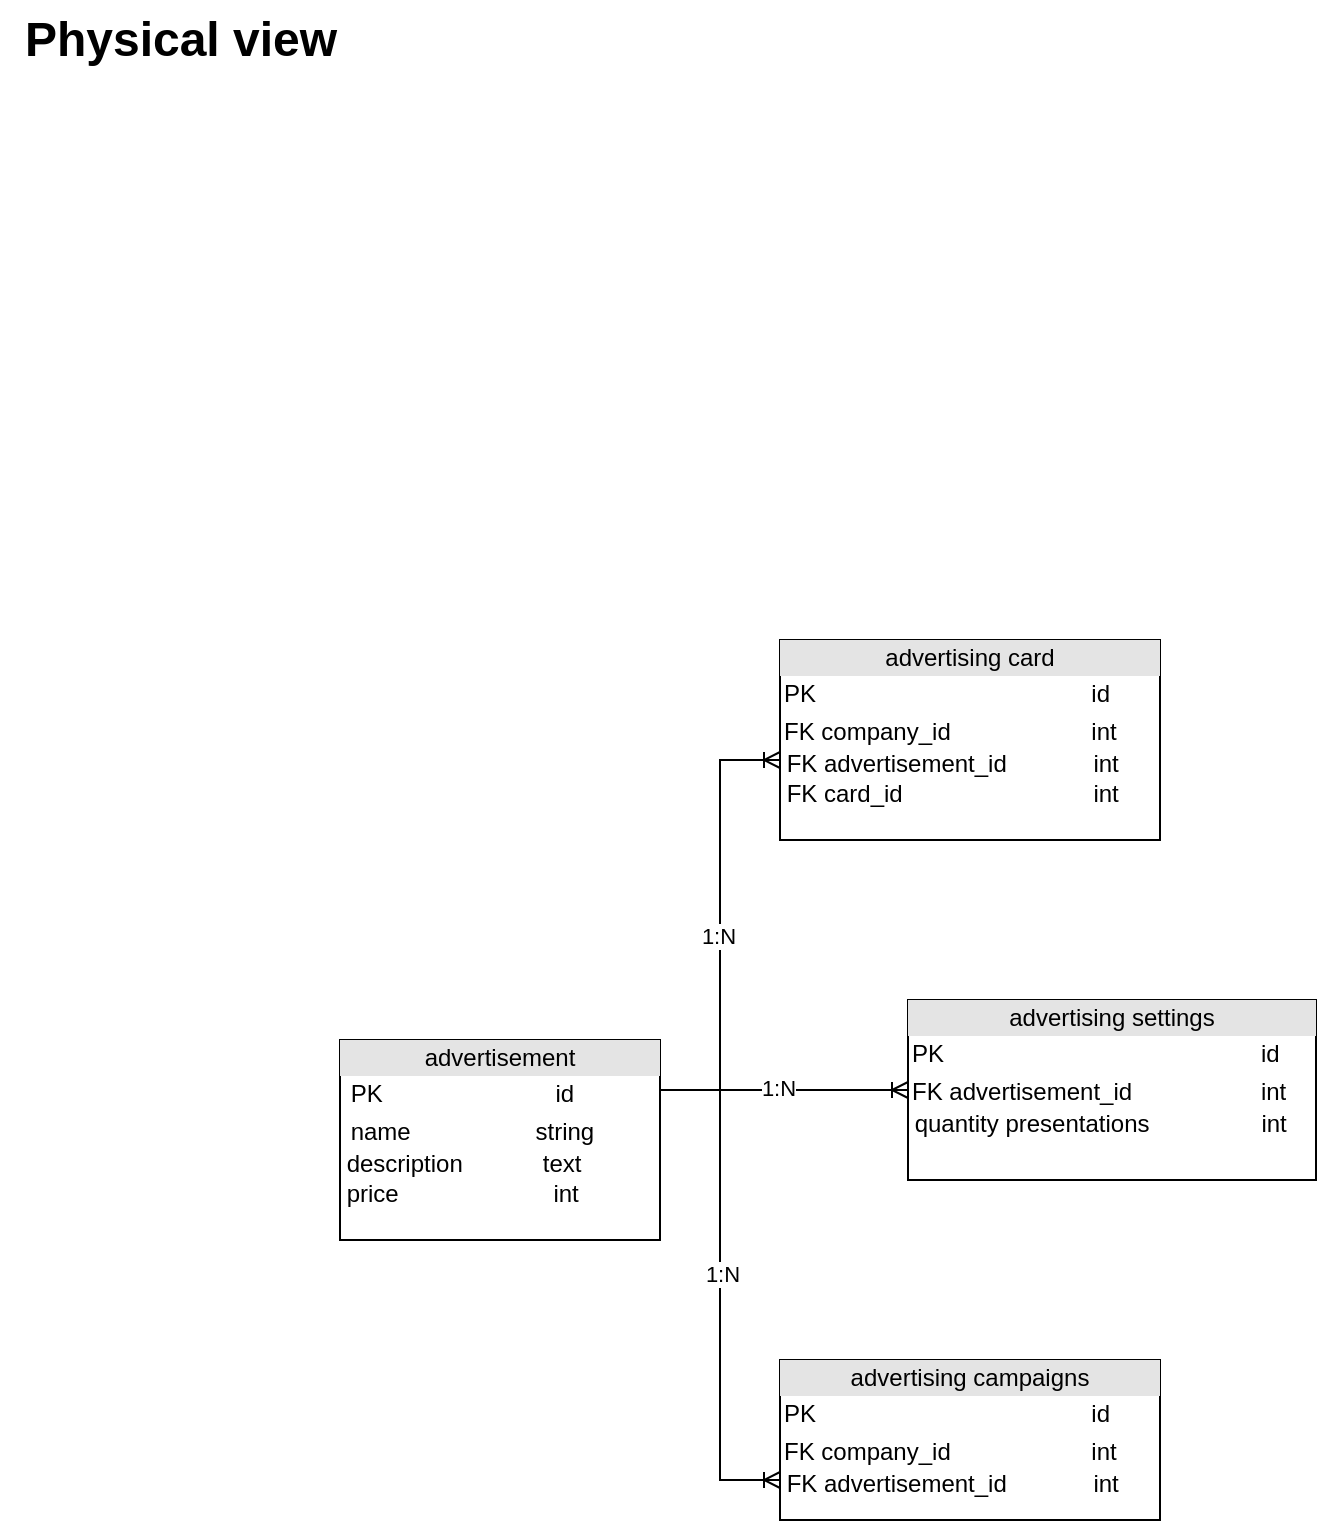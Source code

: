 <mxfile version="19.0.3" type="device"><diagram id="vmQNZ6RYPaZjpmQ6O0JP" name="Page-1"><mxGraphModel dx="2249" dy="794" grid="1" gridSize="10" guides="1" tooltips="1" connect="1" arrows="1" fold="1" page="1" pageScale="1" pageWidth="827" pageHeight="1169" math="0" shadow="0"><root><mxCell id="0"/><mxCell id="1" parent="0"/><mxCell id="Rqa3SZO4kEf78CbFJnX--1" value="&lt;div style=&quot;text-align: center; box-sizing: border-box; width: 100%; background: rgb(228, 228, 228); padding: 2px;&quot;&gt;advertisement&lt;/div&gt;&lt;table style=&quot;width:100%;font-size:1em;&quot; cellpadding=&quot;2&quot; cellspacing=&quot;0&quot;&gt;&lt;tbody&gt;&lt;tr&gt;&lt;td&gt;&amp;nbsp;PK&lt;/td&gt;&lt;td&gt;&lt;span style=&quot;&quot;&gt;&#9;&lt;/span&gt;&lt;span style=&quot;&quot;&gt;&#9;&lt;/span&gt;&amp;nbsp; &amp;nbsp; &amp;nbsp; &amp;nbsp; &amp;nbsp;&lt;span style=&quot;white-space: pre;&quot;&gt;&#9;&lt;/span&gt;id&lt;/td&gt;&lt;/tr&gt;&lt;tr&gt;&lt;td&gt;&amp;nbsp;name&lt;/td&gt;&lt;td&gt;&amp;nbsp; &lt;span style=&quot;&quot;&gt;&#9;&lt;/span&gt;&lt;span style=&quot;&quot;&gt;&#9;&lt;/span&gt;&amp;nbsp; &amp;nbsp; &amp;nbsp; &amp;nbsp; &amp;nbsp; &amp;nbsp;string&lt;/td&gt;&lt;/tr&gt;&lt;/tbody&gt;&lt;/table&gt;&lt;span style=&quot;&quot;&gt;&amp;nbsp;description&amp;nbsp; &amp;nbsp; &amp;nbsp; &amp;nbsp; &lt;span style=&quot;&quot;&gt;&#9;&amp;nbsp;&lt;/span&gt;&amp;nbsp; &amp;nbsp;text&lt;br&gt;&amp;nbsp;price&amp;nbsp;&lt;span style=&quot;white-space: pre;&quot;&gt;&#9;&lt;/span&gt;&lt;span style=&quot;white-space: pre;&quot;&gt;&#9;&lt;span style=&quot;white-space: pre;&quot;&gt;&#9;&lt;/span&gt;&lt;/span&gt;int&lt;br&gt;&lt;/span&gt;" style="verticalAlign=top;align=left;overflow=fill;html=1;" parent="1" vertex="1"><mxGeometry x="-657" y="520" width="160" height="100" as="geometry"/></mxCell><mxCell id="Rqa3SZO4kEf78CbFJnX--2" value="&lt;div style=&quot;text-align: center; box-sizing: border-box; width: 100%; background: rgb(228, 228, 228); padding: 2px;&quot;&gt;advertising campaigns&lt;/div&gt;&lt;table style=&quot;width:100%;font-size:1em;&quot; cellpadding=&quot;2&quot; cellspacing=&quot;0&quot;&gt;&lt;tbody&gt;&lt;tr&gt;&lt;td&gt;PK&lt;/td&gt;&lt;td&gt;&lt;span style=&quot;white-space: pre;&quot;&gt;&#9;&lt;/span&gt;id&lt;/td&gt;&lt;/tr&gt;&lt;tr&gt;&lt;td&gt;FK company_id&lt;/td&gt;&lt;td&gt;&lt;span style=&quot;white-space: pre;&quot;&gt;&#9;&lt;/span&gt;int&lt;/td&gt;&lt;/tr&gt;&lt;/tbody&gt;&lt;/table&gt;&lt;span style=&quot;&quot;&gt;&amp;nbsp;FK advertisement_id&amp;nbsp; &amp;nbsp; &lt;span style=&quot;white-space: pre;&quot;&gt;&#9;&lt;/span&gt;&amp;nbsp; &amp;nbsp; &amp;nbsp; &amp;nbsp;int&lt;br&gt;&lt;/span&gt;" style="verticalAlign=top;align=left;overflow=fill;html=1;" parent="1" vertex="1"><mxGeometry x="-437" y="680" width="190" height="80" as="geometry"/></mxCell><mxCell id="Rqa3SZO4kEf78CbFJnX--3" value="&lt;div style=&quot;text-align: center; box-sizing: border-box; width: 100%; background: rgb(228, 228, 228); padding: 2px;&quot;&gt;advertising settings&lt;/div&gt;&lt;table style=&quot;width:100%;font-size:1em;&quot; cellpadding=&quot;2&quot; cellspacing=&quot;0&quot;&gt;&lt;tbody&gt;&lt;tr&gt;&lt;td&gt;PK&lt;/td&gt;&lt;td&gt;&lt;span style=&quot;white-space: pre;&quot;&gt;&#9;&lt;/span&gt;id&lt;/td&gt;&lt;/tr&gt;&lt;tr&gt;&lt;td&gt;FK advertisement_id&lt;/td&gt;&lt;td&gt;&lt;span style=&quot;white-space: pre;&quot;&gt;&#9;&lt;/span&gt;int&lt;/td&gt;&lt;/tr&gt;&lt;/tbody&gt;&lt;/table&gt;&lt;span style=&quot;&quot;&gt;&amp;nbsp;quantity presentations&lt;span style=&quot;white-space: pre;&quot;&gt;&#9;&lt;/span&gt;&lt;span style=&quot;white-space: pre;&quot;&gt;&#9;&lt;/span&gt;&amp;nbsp; &amp;nbsp; &amp;nbsp;int&lt;br&gt;&lt;/span&gt;" style="verticalAlign=top;align=left;overflow=fill;html=1;" parent="1" vertex="1"><mxGeometry x="-373" y="500" width="204" height="90" as="geometry"/></mxCell><mxCell id="Rqa3SZO4kEf78CbFJnX--4" value="&lt;div style=&quot;text-align: center; box-sizing: border-box; width: 100%; background: rgb(228, 228, 228); padding: 2px;&quot;&gt;advertising card&lt;/div&gt;&lt;table style=&quot;width:100%;font-size:1em;&quot; cellpadding=&quot;2&quot; cellspacing=&quot;0&quot;&gt;&lt;tbody&gt;&lt;tr&gt;&lt;td&gt;PK&lt;/td&gt;&lt;td&gt;&lt;span style=&quot;white-space: pre;&quot;&gt;&#9;&lt;/span&gt;id&lt;/td&gt;&lt;/tr&gt;&lt;tr&gt;&lt;td&gt;FK company_id&lt;/td&gt;&lt;td&gt;&lt;span style=&quot;white-space: pre;&quot;&gt;&#9;&lt;/span&gt;int&lt;/td&gt;&lt;/tr&gt;&lt;/tbody&gt;&lt;/table&gt;&lt;span style=&quot;&quot;&gt;&amp;nbsp;FK advertisement_id&amp;nbsp; &amp;nbsp; &lt;span style=&quot;white-space: pre;&quot;&gt;&#9;&lt;/span&gt;&amp;nbsp; &amp;nbsp; &amp;nbsp; &amp;nbsp;int&lt;br&gt;&amp;nbsp;FK card_id&lt;span style=&quot;white-space: pre;&quot;&gt;&#9;&lt;/span&gt;&lt;span style=&quot;white-space: pre;&quot;&gt;&#9;&lt;/span&gt;&lt;span style=&quot;white-space: pre;&quot;&gt;&#9;&lt;/span&gt;&amp;nbsp; &amp;nbsp; &amp;nbsp; &amp;nbsp;int&lt;br&gt;&lt;/span&gt;" style="verticalAlign=top;align=left;overflow=fill;html=1;" parent="1" vertex="1"><mxGeometry x="-437" y="320" width="190" height="100" as="geometry"/></mxCell><mxCell id="Rqa3SZO4kEf78CbFJnX--5" value="Physical view" style="text;strokeColor=none;fillColor=none;html=1;fontSize=24;fontStyle=1;verticalAlign=middle;align=center;" parent="1" vertex="1"><mxGeometry x="-827" width="180" height="40" as="geometry"/></mxCell><mxCell id="H5M8Yl-RPqVOPNwjOYHx-1" value="" style="edgeStyle=entityRelationEdgeStyle;fontSize=12;html=1;endArrow=ERoneToMany;rounded=0;exitX=1;exitY=0.25;exitDx=0;exitDy=0;entryX=0;entryY=0.5;entryDx=0;entryDy=0;" parent="1" source="Rqa3SZO4kEf78CbFJnX--1" target="Rqa3SZO4kEf78CbFJnX--3" edge="1"><mxGeometry width="100" height="100" relative="1" as="geometry"><mxPoint x="-217" y="630" as="sourcePoint"/><mxPoint x="-117" y="530" as="targetPoint"/></mxGeometry></mxCell><mxCell id="H5M8Yl-RPqVOPNwjOYHx-2" value="1:N" style="edgeLabel;html=1;align=center;verticalAlign=middle;resizable=0;points=[];" parent="H5M8Yl-RPqVOPNwjOYHx-1" vertex="1" connectable="0"><mxGeometry x="-0.048" y="1" relative="1" as="geometry"><mxPoint as="offset"/></mxGeometry></mxCell><mxCell id="H5M8Yl-RPqVOPNwjOYHx-3" value="" style="edgeStyle=entityRelationEdgeStyle;fontSize=12;html=1;endArrow=ERoneToMany;rounded=0;exitX=1;exitY=0.25;exitDx=0;exitDy=0;entryX=0;entryY=0.75;entryDx=0;entryDy=0;" parent="1" source="Rqa3SZO4kEf78CbFJnX--1" target="Rqa3SZO4kEf78CbFJnX--2" edge="1"><mxGeometry width="100" height="100" relative="1" as="geometry"><mxPoint x="-487" y="555" as="sourcePoint"/><mxPoint x="-363" y="555" as="targetPoint"/></mxGeometry></mxCell><mxCell id="H5M8Yl-RPqVOPNwjOYHx-4" value="1:N" style="edgeLabel;html=1;align=center;verticalAlign=middle;resizable=0;points=[];" parent="H5M8Yl-RPqVOPNwjOYHx-3" vertex="1" connectable="0"><mxGeometry x="-0.048" y="1" relative="1" as="geometry"><mxPoint as="offset"/></mxGeometry></mxCell><mxCell id="H5M8Yl-RPqVOPNwjOYHx-5" value="" style="edgeStyle=entityRelationEdgeStyle;fontSize=12;html=1;endArrow=ERoneToMany;rounded=0;exitX=1;exitY=0.25;exitDx=0;exitDy=0;entryX=0;entryY=0.6;entryDx=0;entryDy=0;entryPerimeter=0;" parent="1" source="Rqa3SZO4kEf78CbFJnX--1" target="Rqa3SZO4kEf78CbFJnX--4" edge="1"><mxGeometry width="100" height="100" relative="1" as="geometry"><mxPoint x="-477" y="565" as="sourcePoint"/><mxPoint x="-353" y="565" as="targetPoint"/></mxGeometry></mxCell><mxCell id="H5M8Yl-RPqVOPNwjOYHx-6" value="1:N" style="edgeLabel;html=1;align=center;verticalAlign=middle;resizable=0;points=[];" parent="H5M8Yl-RPqVOPNwjOYHx-5" vertex="1" connectable="0"><mxGeometry x="-0.048" y="1" relative="1" as="geometry"><mxPoint as="offset"/></mxGeometry></mxCell></root></mxGraphModel></diagram></mxfile>